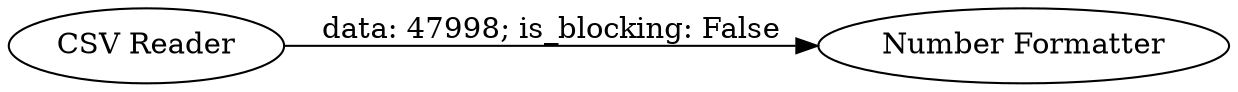 digraph {
	"5100939512141459837_1" [label="CSV Reader"]
	"5100939512141459837_2" [label="Number Formatter"]
	"5100939512141459837_1" -> "5100939512141459837_2" [label="data: 47998; is_blocking: False"]
	rankdir=LR
}
